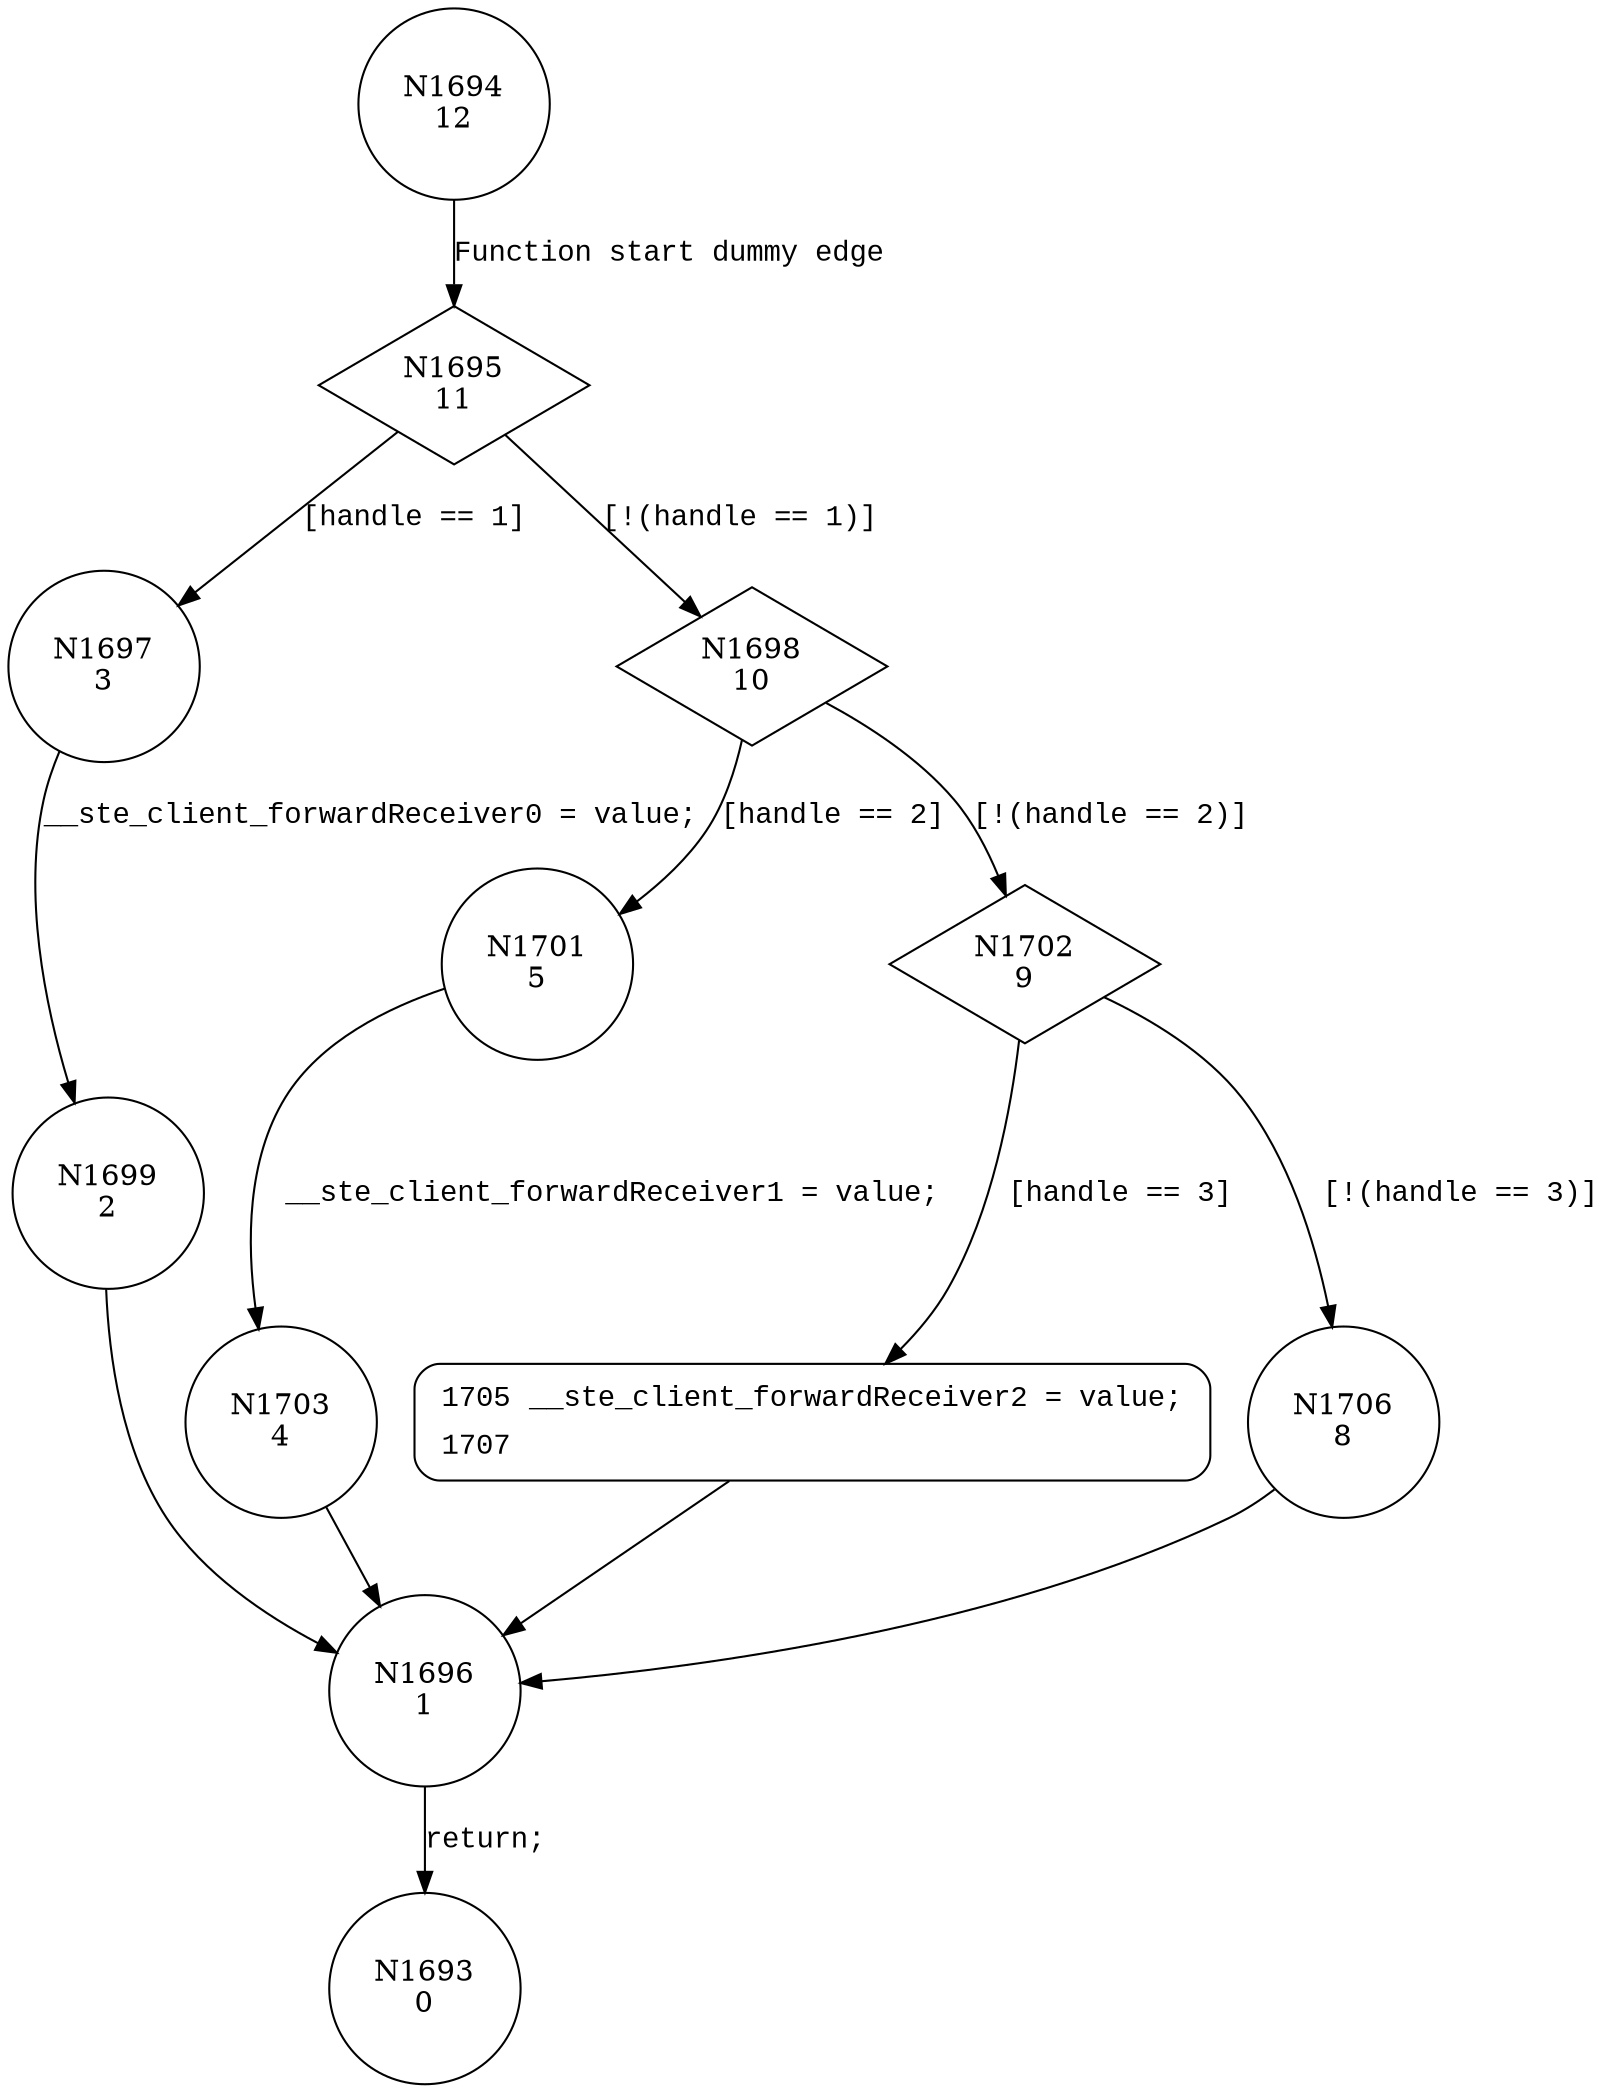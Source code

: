 digraph setClientForwardReceiver {
1694 [shape="circle" label="N1694\n12"]
1695 [shape="diamond" label="N1695\n11"]
1697 [shape="circle" label="N1697\n3"]
1698 [shape="diamond" label="N1698\n10"]
1701 [shape="circle" label="N1701\n5"]
1702 [shape="diamond" label="N1702\n9"]
1705 [shape="circle" label="N1705\n7"]
1706 [shape="circle" label="N1706\n8"]
1696 [shape="circle" label="N1696\n1"]
1693 [shape="circle" label="N1693\n0"]
1703 [shape="circle" label="N1703\n4"]
1699 [shape="circle" label="N1699\n2"]
1705 [style="filled,bold" penwidth="1" fillcolor="white" fontname="Courier New" shape="Mrecord" label=<<table border="0" cellborder="0" cellpadding="3" bgcolor="white"><tr><td align="right">1705</td><td align="left">__ste_client_forwardReceiver2 = value;</td></tr><tr><td align="right">1707</td><td align="left"></td></tr></table>>]
1705 -> 1696[label=""]
1694 -> 1695 [label="Function start dummy edge" fontname="Courier New"]
1695 -> 1697 [label="[handle == 1]" fontname="Courier New"]
1695 -> 1698 [label="[!(handle == 1)]" fontname="Courier New"]
1698 -> 1701 [label="[handle == 2]" fontname="Courier New"]
1698 -> 1702 [label="[!(handle == 2)]" fontname="Courier New"]
1702 -> 1705 [label="[handle == 3]" fontname="Courier New"]
1702 -> 1706 [label="[!(handle == 3)]" fontname="Courier New"]
1696 -> 1693 [label="return;" fontname="Courier New"]
1701 -> 1703 [label="__ste_client_forwardReceiver1 = value;" fontname="Courier New"]
1697 -> 1699 [label="__ste_client_forwardReceiver0 = value;" fontname="Courier New"]
1706 -> 1696 [label="" fontname="Courier New"]
1703 -> 1696 [label="" fontname="Courier New"]
1699 -> 1696 [label="" fontname="Courier New"]
}